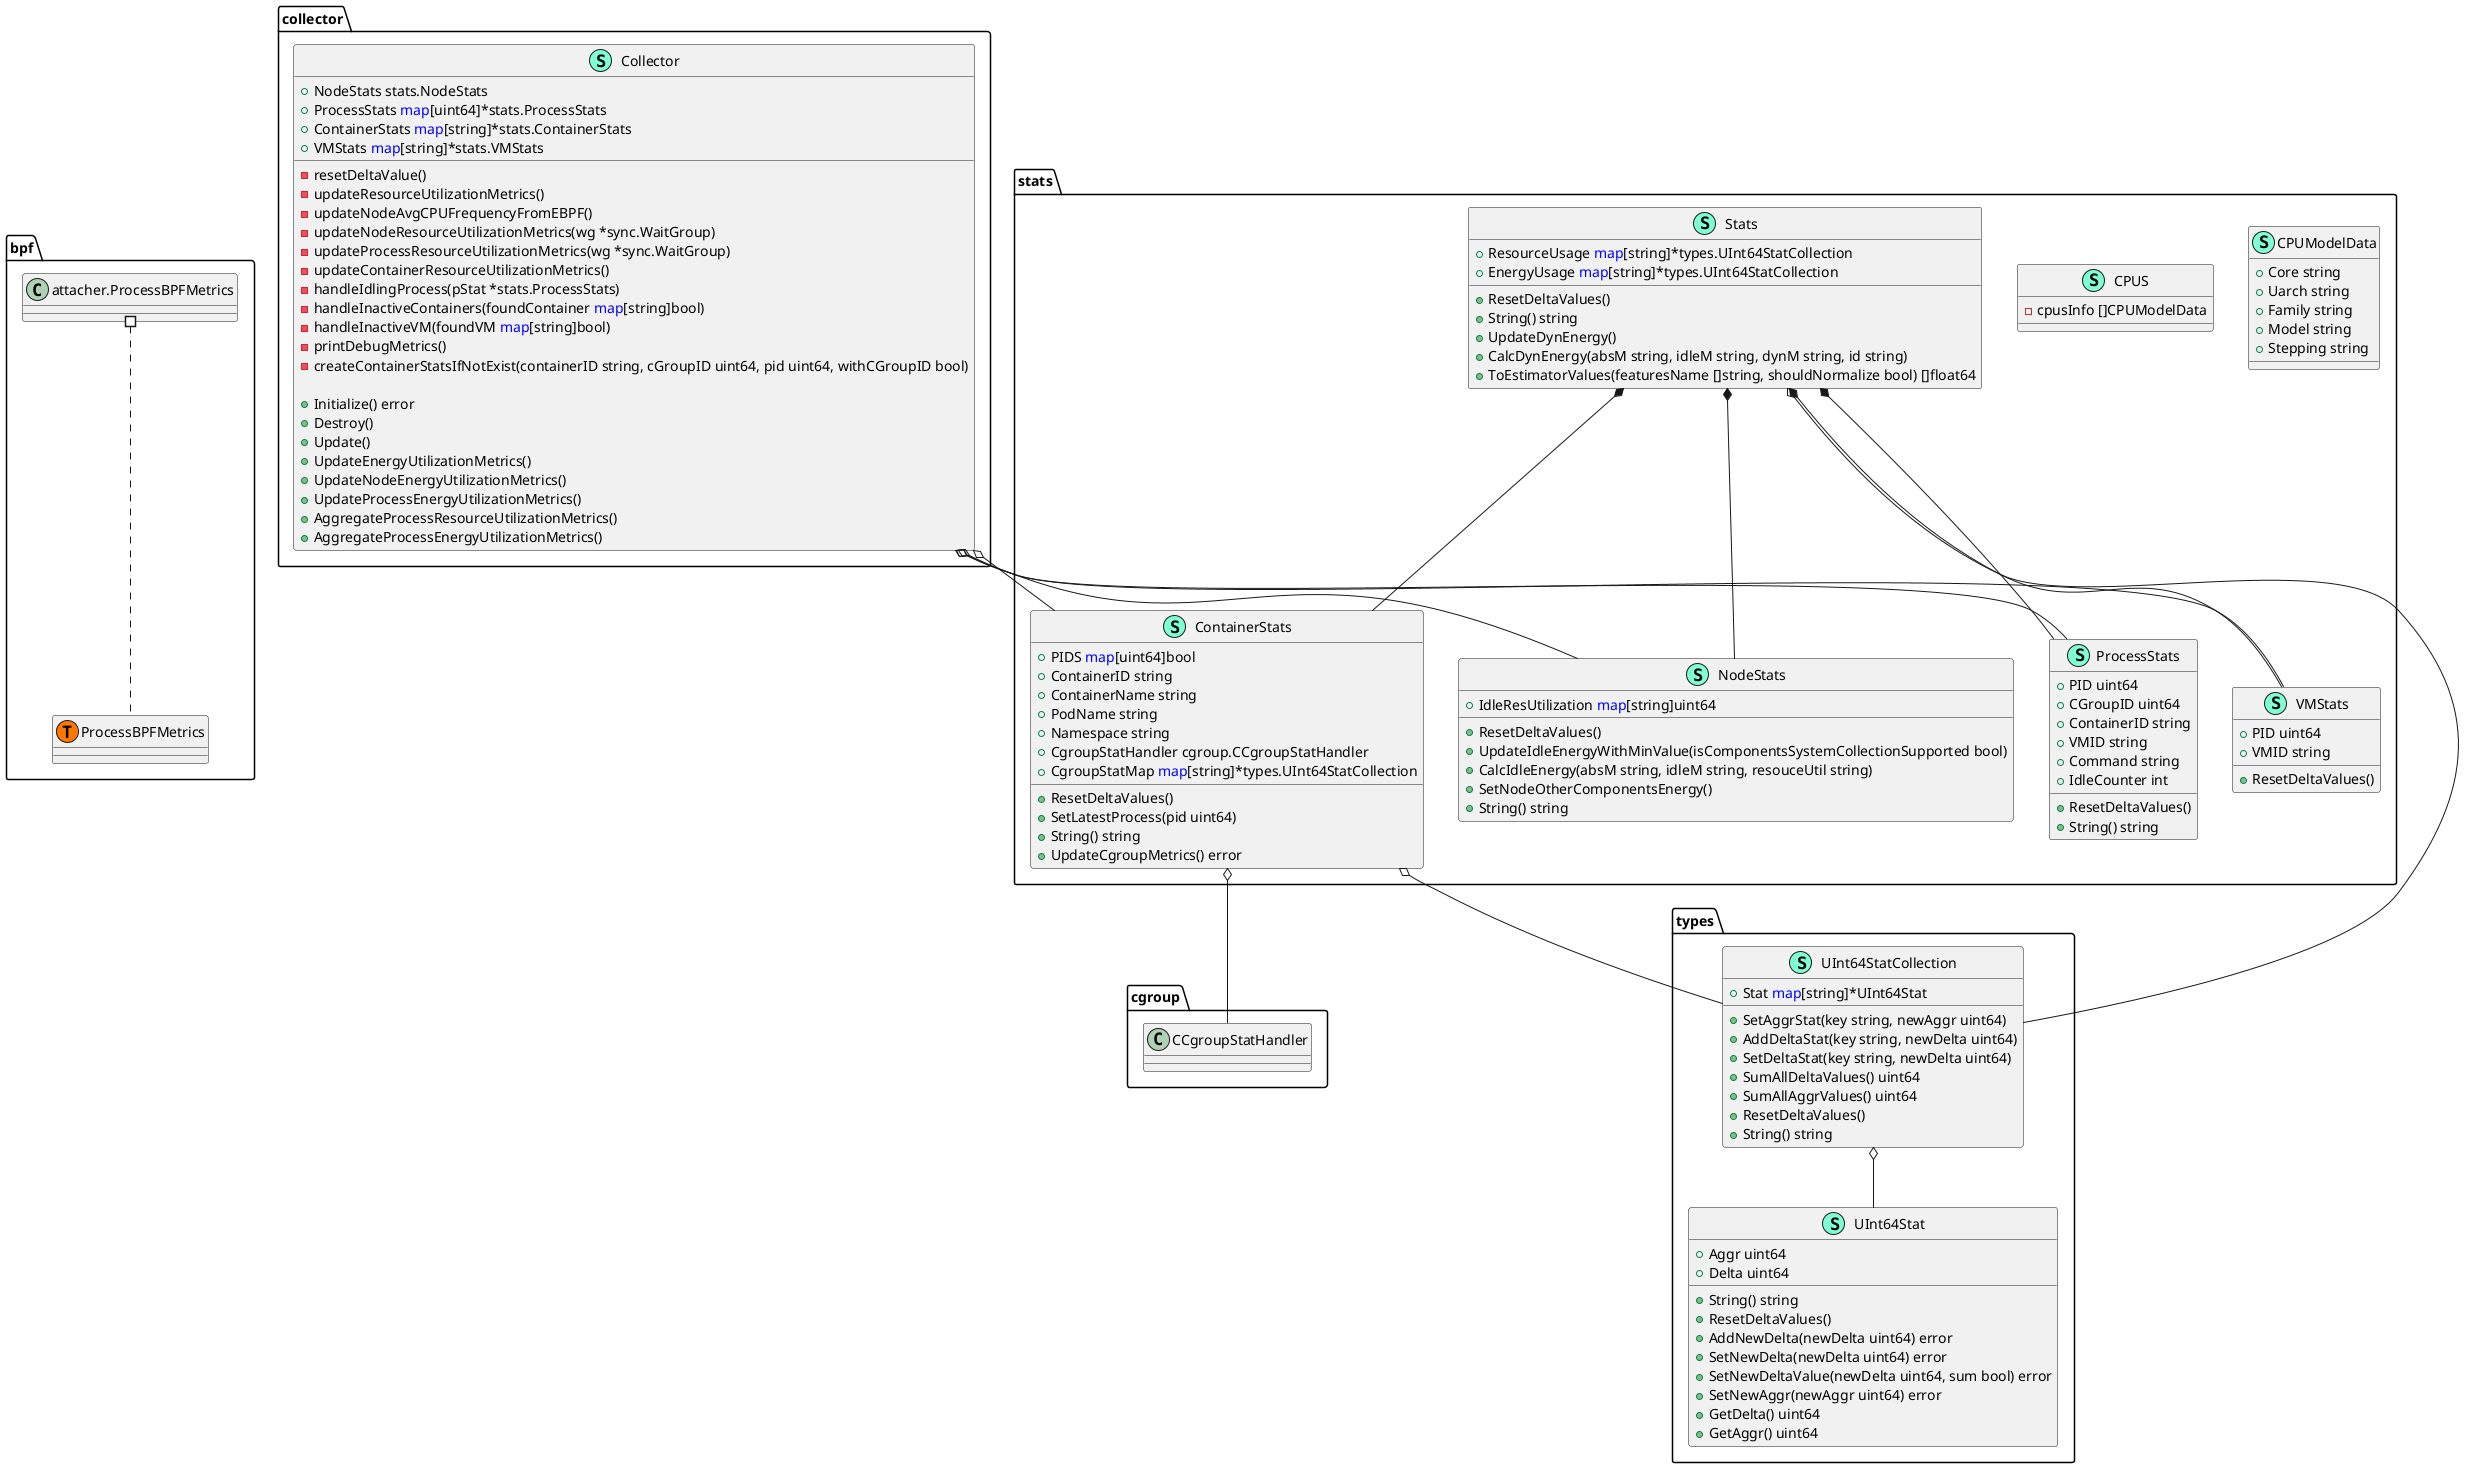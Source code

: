 @startuml
namespace bpf {
    class bpf.ProcessBPFMetrics << (T, #FF7700) >>  {
    }
    class "attacher.ProcessBPFMetrics" as attacherProcessBPFMetrics {
        'This class was created so that we can correctly have an alias pointing to this name. Since it contains dots that can break namespaces
    }
}



namespace collector {
    class Collector << (S,Aquamarine) >> {
        + NodeStats stats.NodeStats
        + ProcessStats <font color=blue>map</font>[uint64]*stats.ProcessStats
        + ContainerStats <font color=blue>map</font>[string]*stats.ContainerStats
        + VMStats <font color=blue>map</font>[string]*stats.VMStats

        - resetDeltaValue()
        - updateResourceUtilizationMetrics()
        - updateNodeAvgCPUFrequencyFromEBPF()
        - updateNodeResourceUtilizationMetrics(wg *sync.WaitGroup)
        - updateProcessResourceUtilizationMetrics(wg *sync.WaitGroup)
        - updateContainerResourceUtilizationMetrics()
        - handleIdlingProcess(pStat *stats.ProcessStats)
        - handleInactiveContainers(foundContainer <font color=blue>map</font>[string]bool)
        - handleInactiveVM(foundVM <font color=blue>map</font>[string]bool)
        - printDebugMetrics()
        - createContainerStatsIfNotExist(containerID string, cGroupID uint64, pid uint64, withCGroupID bool)

        + Initialize() error
        + Destroy()
        + Update()
        + UpdateEnergyUtilizationMetrics()
        + UpdateNodeEnergyUtilizationMetrics()
        + UpdateProcessEnergyUtilizationMetrics()
        + AggregateProcessResourceUtilizationMetrics()
        + AggregateProcessEnergyUtilizationMetrics()

    }
}


"collector.Collector" o-- "stats.ContainerStats"
"collector.Collector" o-- "stats.NodeStats"
"collector.Collector" o-- "stats.ProcessStats"
"collector.Collector" o-- "stats.VMStats"

namespace stats {
    class CPUModelData << (S,Aquamarine) >> {
        + Core string
        + Uarch string
        + Family string
        + Model string
        + Stepping string

    }
    class CPUS << (S,Aquamarine) >> {
        - cpusInfo []CPUModelData

    }
    class ContainerStats << (S,Aquamarine) >> {
        + PIDS <font color=blue>map</font>[uint64]bool
        + ContainerID string
        + ContainerName string
        + PodName string
        + Namespace string
        + CgroupStatHandler cgroup.CCgroupStatHandler
        + CgroupStatMap <font color=blue>map</font>[string]*types.UInt64StatCollection

        + ResetDeltaValues()
        + SetLatestProcess(pid uint64)
        + String() string
        + UpdateCgroupMetrics() error

    }
    class NodeStats << (S,Aquamarine) >> {
        + IdleResUtilization <font color=blue>map</font>[string]uint64

        + ResetDeltaValues()
        + UpdateIdleEnergyWithMinValue(isComponentsSystemCollectionSupported bool)
        + CalcIdleEnergy(absM string, idleM string, resouceUtil string)
        + SetNodeOtherComponentsEnergy()
        + String() string

    }
    class ProcessStats << (S,Aquamarine) >> {
        + PID uint64
        + CGroupID uint64
        + ContainerID string
        + VMID string
        + Command string
        + IdleCounter int

        + ResetDeltaValues()
        + String() string

    }
    class Stats << (S,Aquamarine) >> {
        + ResourceUsage <font color=blue>map</font>[string]*types.UInt64StatCollection
        + EnergyUsage <font color=blue>map</font>[string]*types.UInt64StatCollection

        + ResetDeltaValues()
        + String() string
        + UpdateDynEnergy()
        + CalcDynEnergy(absM string, idleM string, dynM string, id string)
        + ToEstimatorValues(featuresName []string, shouldNormalize bool) []float64

    }
    class VMStats << (S,Aquamarine) >> {
        + PID uint64
        + VMID string

        + ResetDeltaValues()

    }
}
"stats.Stats" *-- "stats.ContainerStats"
"stats.Stats" *-- "stats.NodeStats"
"stats.Stats" *-- "stats.ProcessStats"
"stats.Stats" *-- "stats.VMStats"


"stats.ContainerStats" o-- "cgroup.CCgroupStatHandler"
"stats.ContainerStats" o-- "types.UInt64StatCollection"
"stats.Stats" o-- "types.UInt64StatCollection"

namespace types {
    class UInt64Stat << (S,Aquamarine) >> {
        + Aggr uint64
        + Delta uint64

        + String() string
        + ResetDeltaValues()
        + AddNewDelta(newDelta uint64) error
        + SetNewDelta(newDelta uint64) error
        + SetNewDeltaValue(newDelta uint64, sum bool) error
        + SetNewAggr(newAggr uint64) error
        + GetDelta() uint64
        + GetAggr() uint64

    }
    class UInt64StatCollection << (S,Aquamarine) >> {
        + Stat <font color=blue>map</font>[string]*UInt64Stat

        + SetAggrStat(key string, newAggr uint64)
        + AddDeltaStat(key string, newDelta uint64)
        + SetDeltaStat(key string, newDelta uint64)
        + SumAllDeltaValues() uint64
        + SumAllAggrValues() uint64
        + ResetDeltaValues()
        + String() string

    }
}


"types.UInt64StatCollection" o-- "types.UInt64Stat"

"bpf.attacherProcessBPFMetrics" #.. "bpf.ProcessBPFMetrics"
@enduml
